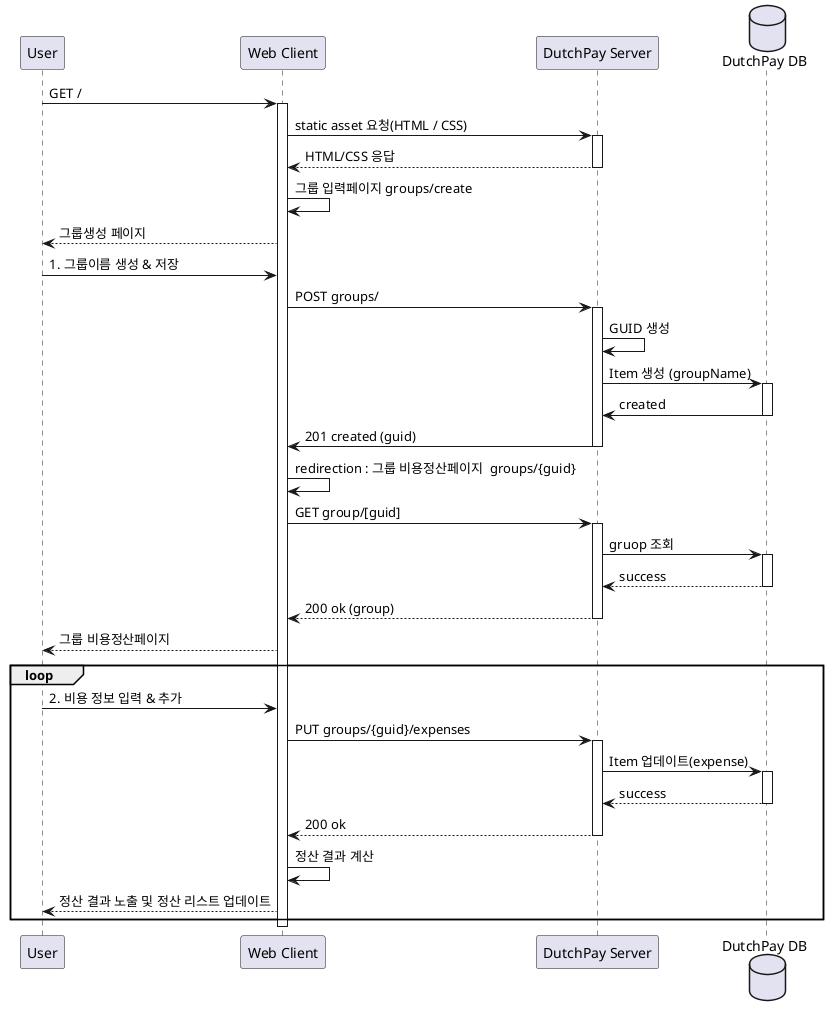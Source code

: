 @startuml sequece

participant User
participant "Web Client" as C
participant "DutchPay Server" as S
database "DutchPay DB" as DB

User -> C: GET /
activate C
C -> S: static asset 요청(HTML / CSS)
activate S
S --> C: HTML/CSS 응답
deactivate S
C -> C: 그룹 입력페이지 groups/create
C --> User: 그룹생성 페이지

User -> C: 1. 그룹이름 생성 & 저장
C -> S: POST groups/
activate S
S -> S: GUID 생성
S -> DB: Item 생성 (groupName)
activate DB
DB -> S: created
deactivate DB
S -> C: 201 created (guid)
deactivate S
C -> C: redirection : 그룹 비용정산페이지  groups/{guid}
C -> S: GET group/[guid]
activate S
S -> DB: gruop 조회
activate DB
DB --> S: success
deactivate DB
S --> C: 200 ok (group)
deactivate S
C --> User: 그룹 비용정산페이지

loop
  User -> C: 2. 비용 정보 입력 & 추가
  C -> S: PUT groups/{guid}/expenses
  activate S
  S -> DB: Item 업데이트(expense)
  activate DB
  DB --> S: success
  deactivate DB
  S --> C: 200 ok
  deactivate S
  C -> C: 정산 결과 계산
  C --> User: 정산 결과 노출 및 정산 리스트 업데이트
end

deactivate C


@enduml
